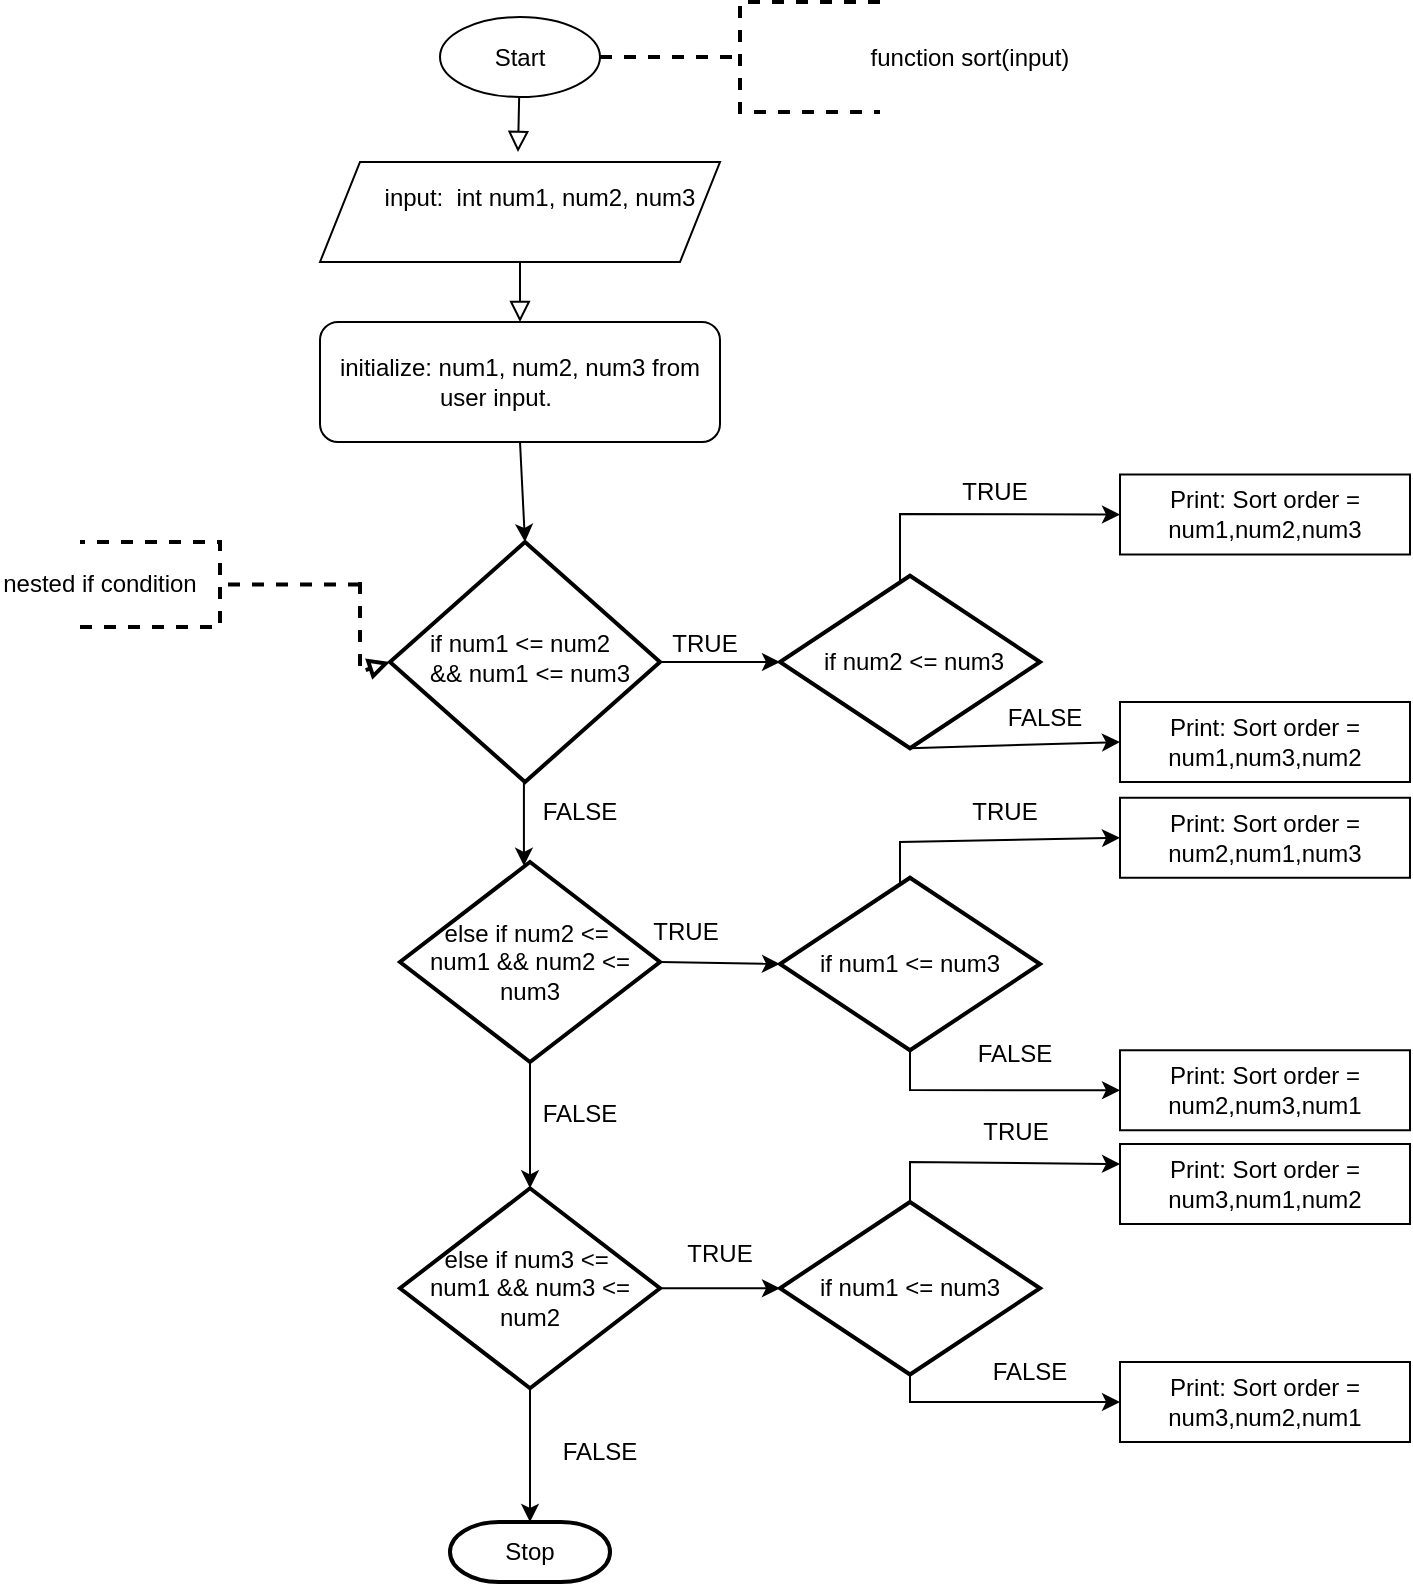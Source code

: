 <mxfile version="21.7.5" type="github">
  <diagram id="C5RBs43oDa-KdzZeNtuy" name="Page-1">
    <mxGraphModel dx="2150" dy="768" grid="1" gridSize="10" guides="1" tooltips="1" connect="1" arrows="1" fold="1" page="1" pageScale="1" pageWidth="827" pageHeight="1169" math="0" shadow="0">
      <root>
        <mxCell id="WIyWlLk6GJQsqaUBKTNV-0" />
        <mxCell id="WIyWlLk6GJQsqaUBKTNV-1" parent="WIyWlLk6GJQsqaUBKTNV-0" />
        <mxCell id="FnBJlrJILQ8-kHVbADTf-28" value="" style="rounded=0;html=1;jettySize=auto;orthogonalLoop=1;fontSize=11;endArrow=block;endFill=0;endSize=8;strokeWidth=1;shadow=0;labelBackgroundColor=none;entryX=0.59;entryY=-0.083;entryDx=0;entryDy=0;entryPerimeter=0;" edge="1" parent="WIyWlLk6GJQsqaUBKTNV-1" source="FnBJlrJILQ8-kHVbADTf-30">
          <mxGeometry relative="1" as="geometry">
            <mxPoint x="200" y="170" as="sourcePoint" />
            <mxPoint x="229" y="95.02" as="targetPoint" />
          </mxGeometry>
        </mxCell>
        <mxCell id="FnBJlrJILQ8-kHVbADTf-29" value="&lt;div align=&quot;left&quot;&gt;initialize: num1, num2, num3 from&lt;/div&gt;&lt;div align=&quot;left&quot;&gt;&amp;nbsp;&amp;nbsp;&amp;nbsp;&amp;nbsp;&amp;nbsp;&amp;nbsp;&amp;nbsp;&amp;nbsp;&amp;nbsp;&amp;nbsp;&amp;nbsp;&amp;nbsp;&amp;nbsp;&amp;nbsp; user input.&lt;br&gt;&lt;/div&gt;" style="rounded=1;whiteSpace=wrap;html=1;fontSize=12;glass=0;strokeWidth=1;shadow=0;" vertex="1" parent="WIyWlLk6GJQsqaUBKTNV-1">
          <mxGeometry x="130" y="180" width="200" height="60" as="geometry" />
        </mxCell>
        <mxCell id="FnBJlrJILQ8-kHVbADTf-30" value="" style="ellipse;whiteSpace=wrap;html=1;rotation=0;" vertex="1" parent="WIyWlLk6GJQsqaUBKTNV-1">
          <mxGeometry x="190" y="27.5" width="80" height="40" as="geometry" />
        </mxCell>
        <mxCell id="FnBJlrJILQ8-kHVbADTf-31" value="Start" style="text;html=1;strokeColor=none;fillColor=none;align=center;verticalAlign=middle;whiteSpace=wrap;rounded=0;" vertex="1" parent="WIyWlLk6GJQsqaUBKTNV-1">
          <mxGeometry x="200" y="32.5" width="60" height="30" as="geometry" />
        </mxCell>
        <mxCell id="FnBJlrJILQ8-kHVbADTf-32" value="" style="shape=parallelogram;perimeter=parallelogramPerimeter;whiteSpace=wrap;html=1;fixedSize=1;" vertex="1" parent="WIyWlLk6GJQsqaUBKTNV-1">
          <mxGeometry x="130" y="100" width="200" height="50" as="geometry" />
        </mxCell>
        <mxCell id="FnBJlrJILQ8-kHVbADTf-33" value="&lt;div&gt;input:&amp;nbsp; int num1, num2, num3 &amp;nbsp; &amp;nbsp; &amp;nbsp; &amp;nbsp;&amp;nbsp; &lt;br&gt;&lt;/div&gt;" style="text;html=1;strokeColor=none;fillColor=none;align=center;verticalAlign=middle;whiteSpace=wrap;rounded=0;" vertex="1" parent="WIyWlLk6GJQsqaUBKTNV-1">
          <mxGeometry x="160" y="110" width="160" height="30" as="geometry" />
        </mxCell>
        <mxCell id="FnBJlrJILQ8-kHVbADTf-34" value="" style="strokeWidth=2;html=1;shape=mxgraph.flowchart.annotation_2;align=left;labelPosition=right;pointerEvents=1;shadow=0;perimeterSpacing=0;strokeColor=default;dashed=1;" vertex="1" parent="WIyWlLk6GJQsqaUBKTNV-1">
          <mxGeometry x="270" y="20" width="140" height="55" as="geometry" />
        </mxCell>
        <mxCell id="FnBJlrJILQ8-kHVbADTf-35" value="function sort(input)" style="text;html=1;strokeColor=none;fillColor=none;align=center;verticalAlign=middle;whiteSpace=wrap;rounded=0;" vertex="1" parent="WIyWlLk6GJQsqaUBKTNV-1">
          <mxGeometry x="355" y="32.5" width="200" height="30" as="geometry" />
        </mxCell>
        <mxCell id="FnBJlrJILQ8-kHVbADTf-36" value="" style="edgeStyle=orthogonalEdgeStyle;rounded=0;orthogonalLoop=1;jettySize=auto;html=1;entryX=0.586;entryY=-0.089;entryDx=0;entryDy=0;entryPerimeter=0;" edge="1" parent="WIyWlLk6GJQsqaUBKTNV-1" source="FnBJlrJILQ8-kHVbADTf-37">
          <mxGeometry relative="1" as="geometry">
            <mxPoint x="231.96" y="451.885" as="targetPoint" />
          </mxGeometry>
        </mxCell>
        <mxCell id="FnBJlrJILQ8-kHVbADTf-37" value="" style="strokeWidth=2;html=1;shape=mxgraph.flowchart.decision;whiteSpace=wrap;" vertex="1" parent="WIyWlLk6GJQsqaUBKTNV-1">
          <mxGeometry x="165" y="290" width="135" height="120" as="geometry" />
        </mxCell>
        <mxCell id="FnBJlrJILQ8-kHVbADTf-38" value="if num1 &amp;lt;= num2 &amp;amp;&amp;amp; num1 &amp;lt;= num3" style="text;html=1;strokeColor=none;fillColor=none;align=left;verticalAlign=middle;whiteSpace=wrap;rounded=0;" vertex="1" parent="WIyWlLk6GJQsqaUBKTNV-1">
          <mxGeometry x="182.5" y="332.5" width="105" height="30" as="geometry" />
        </mxCell>
        <mxCell id="FnBJlrJILQ8-kHVbADTf-39" value="" style="strokeWidth=2;html=1;shape=mxgraph.flowchart.annotation_2;align=left;labelPosition=right;pointerEvents=1;shadow=0;perimeterSpacing=0;strokeColor=default;dashed=1;direction=west;" vertex="1" parent="WIyWlLk6GJQsqaUBKTNV-1">
          <mxGeometry x="10" y="290" width="140" height="42.5" as="geometry" />
        </mxCell>
        <mxCell id="FnBJlrJILQ8-kHVbADTf-40" value="nested if condition" style="text;html=1;strokeColor=none;fillColor=none;align=center;verticalAlign=middle;whiteSpace=wrap;rounded=0;" vertex="1" parent="WIyWlLk6GJQsqaUBKTNV-1">
          <mxGeometry x="-30" y="296.25" width="100" height="30" as="geometry" />
        </mxCell>
        <mxCell id="FnBJlrJILQ8-kHVbADTf-43" value="" style="endArrow=classic;html=1;rounded=0;exitX=1;exitY=0.5;exitDx=0;exitDy=0;exitPerimeter=0;entryX=0;entryY=0.5;entryDx=0;entryDy=0;entryPerimeter=0;" edge="1" parent="WIyWlLk6GJQsqaUBKTNV-1" source="FnBJlrJILQ8-kHVbADTf-37" target="FnBJlrJILQ8-kHVbADTf-57">
          <mxGeometry width="50" height="50" relative="1" as="geometry">
            <mxPoint x="250" y="430" as="sourcePoint" />
            <mxPoint x="350" y="300" as="targetPoint" />
          </mxGeometry>
        </mxCell>
        <mxCell id="FnBJlrJILQ8-kHVbADTf-44" value="" style="endArrow=classic;html=1;rounded=0;exitX=0.5;exitY=1;exitDx=0;exitDy=0;entryX=0.5;entryY=0;entryDx=0;entryDy=0;entryPerimeter=0;" edge="1" parent="WIyWlLk6GJQsqaUBKTNV-1" source="FnBJlrJILQ8-kHVbADTf-29" target="FnBJlrJILQ8-kHVbADTf-37">
          <mxGeometry width="50" height="50" relative="1" as="geometry">
            <mxPoint x="310" y="365" as="sourcePoint" />
            <mxPoint x="390" y="365" as="targetPoint" />
          </mxGeometry>
        </mxCell>
        <mxCell id="FnBJlrJILQ8-kHVbADTf-45" value="" style="rounded=0;html=1;jettySize=auto;orthogonalLoop=1;fontSize=11;endArrow=block;endFill=0;endSize=8;strokeWidth=1;shadow=0;labelBackgroundColor=none;entryX=0.5;entryY=0;entryDx=0;entryDy=0;exitX=0.5;exitY=1;exitDx=0;exitDy=0;" edge="1" parent="WIyWlLk6GJQsqaUBKTNV-1" source="FnBJlrJILQ8-kHVbADTf-32" target="FnBJlrJILQ8-kHVbADTf-29">
          <mxGeometry relative="1" as="geometry">
            <mxPoint x="240" y="77" as="sourcePoint" />
            <mxPoint x="239" y="105.02" as="targetPoint" />
          </mxGeometry>
        </mxCell>
        <mxCell id="FnBJlrJILQ8-kHVbADTf-48" value="TRUE" style="text;html=1;strokeColor=none;fillColor=none;align=center;verticalAlign=middle;whiteSpace=wrap;rounded=0;" vertex="1" parent="WIyWlLk6GJQsqaUBKTNV-1">
          <mxGeometry x="285" y="326.25" width="75" height="30" as="geometry" />
        </mxCell>
        <mxCell id="FnBJlrJILQ8-kHVbADTf-49" value="Stop" style="strokeWidth=2;html=1;shape=mxgraph.flowchart.terminator;whiteSpace=wrap;" vertex="1" parent="WIyWlLk6GJQsqaUBKTNV-1">
          <mxGeometry x="195" y="780" width="80" height="30" as="geometry" />
        </mxCell>
        <mxCell id="FnBJlrJILQ8-kHVbADTf-53" value="FALSE" style="text;html=1;strokeColor=none;fillColor=none;align=center;verticalAlign=middle;whiteSpace=wrap;rounded=0;" vertex="1" parent="WIyWlLk6GJQsqaUBKTNV-1">
          <mxGeometry x="240" y="410" width="40" height="30" as="geometry" />
        </mxCell>
        <mxCell id="FnBJlrJILQ8-kHVbADTf-54" value="" style="endArrow=block;html=1;rounded=0;entryX=0;entryY=0.5;entryDx=0;entryDy=0;entryPerimeter=0;endFill=0;dashed=1;jumpSize=6;strokeWidth=2;" edge="1" parent="WIyWlLk6GJQsqaUBKTNV-1" target="FnBJlrJILQ8-kHVbADTf-37">
          <mxGeometry width="50" height="50" relative="1" as="geometry">
            <mxPoint x="150" y="310" as="sourcePoint" />
            <mxPoint x="200" y="260" as="targetPoint" />
            <Array as="points">
              <mxPoint x="150" y="355" />
            </Array>
          </mxGeometry>
        </mxCell>
        <mxCell id="FnBJlrJILQ8-kHVbADTf-57" value="" style="strokeWidth=2;html=1;shape=mxgraph.flowchart.decision;whiteSpace=wrap;" vertex="1" parent="WIyWlLk6GJQsqaUBKTNV-1">
          <mxGeometry x="360" y="306.88" width="130" height="86.25" as="geometry" />
        </mxCell>
        <mxCell id="FnBJlrJILQ8-kHVbADTf-58" value="if num2 &amp;lt;= num3" style="text;html=1;strokeColor=none;fillColor=none;align=left;verticalAlign=middle;whiteSpace=wrap;rounded=0;" vertex="1" parent="WIyWlLk6GJQsqaUBKTNV-1">
          <mxGeometry x="380" y="335" width="100" height="30" as="geometry" />
        </mxCell>
        <mxCell id="FnBJlrJILQ8-kHVbADTf-60" value="Print: Sort order = num1,num2,num3" style="rounded=0;whiteSpace=wrap;html=1;" vertex="1" parent="WIyWlLk6GJQsqaUBKTNV-1">
          <mxGeometry x="530" y="256.25" width="145" height="40" as="geometry" />
        </mxCell>
        <mxCell id="FnBJlrJILQ8-kHVbADTf-61" value="Print: Sort order = num1,num3,num2" style="rounded=0;whiteSpace=wrap;html=1;" vertex="1" parent="WIyWlLk6GJQsqaUBKTNV-1">
          <mxGeometry x="530" y="370" width="145" height="40" as="geometry" />
        </mxCell>
        <mxCell id="FnBJlrJILQ8-kHVbADTf-62" value="" style="endArrow=classic;html=1;rounded=0;entryX=0;entryY=0.5;entryDx=0;entryDy=0;" edge="1" parent="WIyWlLk6GJQsqaUBKTNV-1" target="FnBJlrJILQ8-kHVbADTf-60">
          <mxGeometry width="50" height="50" relative="1" as="geometry">
            <mxPoint x="420" y="310" as="sourcePoint" />
            <mxPoint x="470" y="260" as="targetPoint" />
            <Array as="points">
              <mxPoint x="420" y="276" />
            </Array>
          </mxGeometry>
        </mxCell>
        <mxCell id="FnBJlrJILQ8-kHVbADTf-63" value="" style="endArrow=classic;html=1;rounded=0;exitX=0.5;exitY=1;exitDx=0;exitDy=0;exitPerimeter=0;entryX=0;entryY=0.5;entryDx=0;entryDy=0;" edge="1" parent="WIyWlLk6GJQsqaUBKTNV-1" source="FnBJlrJILQ8-kHVbADTf-57" target="FnBJlrJILQ8-kHVbADTf-61">
          <mxGeometry width="50" height="50" relative="1" as="geometry">
            <mxPoint x="450" y="440" as="sourcePoint" />
            <mxPoint x="500" y="390" as="targetPoint" />
            <Array as="points" />
          </mxGeometry>
        </mxCell>
        <mxCell id="FnBJlrJILQ8-kHVbADTf-64" value="TRUE" style="text;html=1;strokeColor=none;fillColor=none;align=center;verticalAlign=middle;whiteSpace=wrap;rounded=0;" vertex="1" parent="WIyWlLk6GJQsqaUBKTNV-1">
          <mxGeometry x="430" y="250" width="75" height="30" as="geometry" />
        </mxCell>
        <mxCell id="FnBJlrJILQ8-kHVbADTf-66" value="FALSE" style="text;html=1;strokeColor=none;fillColor=none;align=center;verticalAlign=middle;whiteSpace=wrap;rounded=0;" vertex="1" parent="WIyWlLk6GJQsqaUBKTNV-1">
          <mxGeometry x="455" y="362.5" width="75" height="30" as="geometry" />
        </mxCell>
        <mxCell id="FnBJlrJILQ8-kHVbADTf-68" value="" style="endArrow=classic;html=1;rounded=0;exitX=0.598;exitY=0.952;exitDx=0;exitDy=0;exitPerimeter=0;entryX=0.5;entryY=0;entryDx=0;entryDy=0;" edge="1" parent="WIyWlLk6GJQsqaUBKTNV-1" target="FnBJlrJILQ8-kHVbADTf-67">
          <mxGeometry width="50" height="50" relative="1" as="geometry">
            <mxPoint x="233.28" y="488.32" as="sourcePoint" />
            <mxPoint x="235" y="550" as="targetPoint" />
          </mxGeometry>
        </mxCell>
        <mxCell id="FnBJlrJILQ8-kHVbADTf-67" value="&lt;div&gt;else if num2 &amp;lt;=&amp;nbsp;&lt;/div&gt;&lt;div&gt;num1 &amp;amp;&amp;amp; num2 &amp;lt;= num3&lt;/div&gt;" style="strokeWidth=2;html=1;shape=mxgraph.flowchart.decision;whiteSpace=wrap;" vertex="1" parent="WIyWlLk6GJQsqaUBKTNV-1">
          <mxGeometry x="170" y="450" width="130" height="100" as="geometry" />
        </mxCell>
        <mxCell id="FnBJlrJILQ8-kHVbADTf-69" value="if num1 &amp;lt;= num3" style="strokeWidth=2;html=1;shape=mxgraph.flowchart.decision;whiteSpace=wrap;" vertex="1" parent="WIyWlLk6GJQsqaUBKTNV-1">
          <mxGeometry x="360" y="457.88" width="130" height="86.25" as="geometry" />
        </mxCell>
        <mxCell id="FnBJlrJILQ8-kHVbADTf-70" value="Print: Sort order = num2,num1,num3" style="rounded=0;whiteSpace=wrap;html=1;" vertex="1" parent="WIyWlLk6GJQsqaUBKTNV-1">
          <mxGeometry x="530" y="417.88" width="145" height="40" as="geometry" />
        </mxCell>
        <mxCell id="FnBJlrJILQ8-kHVbADTf-71" value="TRUE" style="text;html=1;strokeColor=none;fillColor=none;align=center;verticalAlign=middle;whiteSpace=wrap;rounded=0;" vertex="1" parent="WIyWlLk6GJQsqaUBKTNV-1">
          <mxGeometry x="440" y="410" width="65" height="30" as="geometry" />
        </mxCell>
        <mxCell id="FnBJlrJILQ8-kHVbADTf-72" value="" style="endArrow=classic;html=1;rounded=0;entryX=0;entryY=0.5;entryDx=0;entryDy=0;" edge="1" target="FnBJlrJILQ8-kHVbADTf-70" parent="WIyWlLk6GJQsqaUBKTNV-1">
          <mxGeometry width="50" height="50" relative="1" as="geometry">
            <mxPoint x="420" y="461" as="sourcePoint" />
            <mxPoint x="470" y="411" as="targetPoint" />
            <Array as="points">
              <mxPoint x="420" y="440" />
            </Array>
          </mxGeometry>
        </mxCell>
        <mxCell id="FnBJlrJILQ8-kHVbADTf-73" value="Print: Sort order = num2,num3,num1" style="rounded=0;whiteSpace=wrap;html=1;" vertex="1" parent="WIyWlLk6GJQsqaUBKTNV-1">
          <mxGeometry x="530" y="544.13" width="145" height="40" as="geometry" />
        </mxCell>
        <mxCell id="FnBJlrJILQ8-kHVbADTf-74" value="FALSE" style="text;html=1;strokeColor=none;fillColor=none;align=center;verticalAlign=middle;whiteSpace=wrap;rounded=0;" vertex="1" parent="WIyWlLk6GJQsqaUBKTNV-1">
          <mxGeometry x="440" y="531" width="75" height="30" as="geometry" />
        </mxCell>
        <mxCell id="FnBJlrJILQ8-kHVbADTf-75" value="" style="endArrow=classic;html=1;rounded=0;exitX=0.5;exitY=1;exitDx=0;exitDy=0;exitPerimeter=0;entryX=0;entryY=0.5;entryDx=0;entryDy=0;" edge="1" source="FnBJlrJILQ8-kHVbADTf-69" target="FnBJlrJILQ8-kHVbADTf-73" parent="WIyWlLk6GJQsqaUBKTNV-1">
          <mxGeometry width="50" height="50" relative="1" as="geometry">
            <mxPoint x="450" y="591" as="sourcePoint" />
            <mxPoint x="500" y="541" as="targetPoint" />
            <Array as="points">
              <mxPoint x="425" y="564" />
            </Array>
          </mxGeometry>
        </mxCell>
        <mxCell id="FnBJlrJILQ8-kHVbADTf-77" value="" style="endArrow=classic;html=1;rounded=0;exitX=1;exitY=0.5;exitDx=0;exitDy=0;exitPerimeter=0;entryX=0;entryY=0.5;entryDx=0;entryDy=0;entryPerimeter=0;" edge="1" parent="WIyWlLk6GJQsqaUBKTNV-1" source="FnBJlrJILQ8-kHVbADTf-67" target="FnBJlrJILQ8-kHVbADTf-69">
          <mxGeometry width="50" height="50" relative="1" as="geometry">
            <mxPoint x="290" y="550" as="sourcePoint" />
            <mxPoint x="340" y="500" as="targetPoint" />
          </mxGeometry>
        </mxCell>
        <mxCell id="FnBJlrJILQ8-kHVbADTf-78" value="&lt;div&gt;else if num3 &amp;lt;=&amp;nbsp;&lt;/div&gt;&lt;div&gt;num1 &amp;amp;&amp;amp; num3 &amp;lt;= num2&lt;/div&gt;" style="strokeWidth=2;html=1;shape=mxgraph.flowchart.decision;whiteSpace=wrap;" vertex="1" parent="WIyWlLk6GJQsqaUBKTNV-1">
          <mxGeometry x="170" y="613.13" width="130" height="100" as="geometry" />
        </mxCell>
        <mxCell id="FnBJlrJILQ8-kHVbADTf-79" value="if num1 &amp;lt;= num3" style="strokeWidth=2;html=1;shape=mxgraph.flowchart.decision;whiteSpace=wrap;" vertex="1" parent="WIyWlLk6GJQsqaUBKTNV-1">
          <mxGeometry x="360" y="620" width="130" height="86.25" as="geometry" />
        </mxCell>
        <mxCell id="FnBJlrJILQ8-kHVbADTf-80" value="" style="endArrow=classic;html=1;rounded=0;exitX=0.5;exitY=1;exitDx=0;exitDy=0;exitPerimeter=0;entryX=0.5;entryY=0;entryDx=0;entryDy=0;entryPerimeter=0;" edge="1" parent="WIyWlLk6GJQsqaUBKTNV-1" source="FnBJlrJILQ8-kHVbADTf-67" target="FnBJlrJILQ8-kHVbADTf-78">
          <mxGeometry width="50" height="50" relative="1" as="geometry">
            <mxPoint x="250" y="590" as="sourcePoint" />
            <mxPoint x="300" y="540" as="targetPoint" />
          </mxGeometry>
        </mxCell>
        <mxCell id="FnBJlrJILQ8-kHVbADTf-81" value="TRUE" style="text;html=1;strokeColor=none;fillColor=none;align=center;verticalAlign=middle;whiteSpace=wrap;rounded=0;" vertex="1" parent="WIyWlLk6GJQsqaUBKTNV-1">
          <mxGeometry x="287.5" y="470" width="50" height="30" as="geometry" />
        </mxCell>
        <mxCell id="FnBJlrJILQ8-kHVbADTf-83" value="FALSE" style="text;html=1;strokeColor=none;fillColor=none;align=center;verticalAlign=middle;whiteSpace=wrap;rounded=0;" vertex="1" parent="WIyWlLk6GJQsqaUBKTNV-1">
          <mxGeometry x="240" y="561" width="40" height="30" as="geometry" />
        </mxCell>
        <mxCell id="FnBJlrJILQ8-kHVbADTf-84" value="Print: Sort order = num3,num2,num1" style="rounded=0;whiteSpace=wrap;html=1;" vertex="1" parent="WIyWlLk6GJQsqaUBKTNV-1">
          <mxGeometry x="530" y="700" width="145" height="40" as="geometry" />
        </mxCell>
        <mxCell id="FnBJlrJILQ8-kHVbADTf-86" value="" style="endArrow=classic;html=1;rounded=0;exitX=0.5;exitY=0;exitDx=0;exitDy=0;exitPerimeter=0;entryX=0;entryY=0.25;entryDx=0;entryDy=0;" edge="1" parent="WIyWlLk6GJQsqaUBKTNV-1" source="FnBJlrJILQ8-kHVbADTf-79" target="FnBJlrJILQ8-kHVbADTf-87">
          <mxGeometry width="50" height="50" relative="1" as="geometry">
            <mxPoint x="450" y="620" as="sourcePoint" />
            <mxPoint x="500" y="570" as="targetPoint" />
            <Array as="points">
              <mxPoint x="425" y="600" />
            </Array>
          </mxGeometry>
        </mxCell>
        <mxCell id="FnBJlrJILQ8-kHVbADTf-87" value="Print: Sort order = num3,num1,num2" style="rounded=0;whiteSpace=wrap;html=1;" vertex="1" parent="WIyWlLk6GJQsqaUBKTNV-1">
          <mxGeometry x="530" y="591" width="145" height="40" as="geometry" />
        </mxCell>
        <mxCell id="FnBJlrJILQ8-kHVbADTf-88" value="" style="endArrow=classic;html=1;rounded=0;entryX=0;entryY=0.5;entryDx=0;entryDy=0;exitX=0.5;exitY=1;exitDx=0;exitDy=0;exitPerimeter=0;" edge="1" parent="WIyWlLk6GJQsqaUBKTNV-1" source="FnBJlrJILQ8-kHVbADTf-79" target="FnBJlrJILQ8-kHVbADTf-84">
          <mxGeometry width="50" height="50" relative="1" as="geometry">
            <mxPoint x="430" y="770" as="sourcePoint" />
            <mxPoint x="480" y="720" as="targetPoint" />
            <Array as="points">
              <mxPoint x="425" y="720" />
            </Array>
          </mxGeometry>
        </mxCell>
        <mxCell id="FnBJlrJILQ8-kHVbADTf-89" value="" style="endArrow=classic;html=1;rounded=0;exitX=1;exitY=0.5;exitDx=0;exitDy=0;exitPerimeter=0;entryX=0;entryY=0.5;entryDx=0;entryDy=0;entryPerimeter=0;" edge="1" parent="WIyWlLk6GJQsqaUBKTNV-1" source="FnBJlrJILQ8-kHVbADTf-78" target="FnBJlrJILQ8-kHVbADTf-79">
          <mxGeometry width="50" height="50" relative="1" as="geometry">
            <mxPoint x="310" y="641" as="sourcePoint" />
            <mxPoint x="360" y="591" as="targetPoint" />
          </mxGeometry>
        </mxCell>
        <mxCell id="FnBJlrJILQ8-kHVbADTf-90" value="TRUE" style="text;html=1;strokeColor=none;fillColor=none;align=center;verticalAlign=middle;whiteSpace=wrap;rounded=0;" vertex="1" parent="WIyWlLk6GJQsqaUBKTNV-1">
          <mxGeometry x="457.5" y="570" width="40" height="30" as="geometry" />
        </mxCell>
        <mxCell id="FnBJlrJILQ8-kHVbADTf-92" value="FALSE" style="text;html=1;strokeColor=none;fillColor=none;align=center;verticalAlign=middle;whiteSpace=wrap;rounded=0;" vertex="1" parent="WIyWlLk6GJQsqaUBKTNV-1">
          <mxGeometry x="465" y="690" width="40" height="30" as="geometry" />
        </mxCell>
        <mxCell id="FnBJlrJILQ8-kHVbADTf-93" value="" style="endArrow=classic;html=1;rounded=0;exitX=0.5;exitY=1;exitDx=0;exitDy=0;exitPerimeter=0;entryX=0.5;entryY=0;entryDx=0;entryDy=0;entryPerimeter=0;" edge="1" parent="WIyWlLk6GJQsqaUBKTNV-1" source="FnBJlrJILQ8-kHVbADTf-78" target="FnBJlrJILQ8-kHVbADTf-49">
          <mxGeometry width="50" height="50" relative="1" as="geometry">
            <mxPoint x="280" y="770" as="sourcePoint" />
            <mxPoint x="330" y="720" as="targetPoint" />
          </mxGeometry>
        </mxCell>
        <mxCell id="FnBJlrJILQ8-kHVbADTf-94" value="TRUE" style="text;html=1;strokeColor=none;fillColor=none;align=center;verticalAlign=middle;whiteSpace=wrap;rounded=0;" vertex="1" parent="WIyWlLk6GJQsqaUBKTNV-1">
          <mxGeometry x="300" y="631" width="60" height="30" as="geometry" />
        </mxCell>
        <mxCell id="FnBJlrJILQ8-kHVbADTf-95" value="FALSE" style="text;html=1;strokeColor=none;fillColor=none;align=center;verticalAlign=middle;whiteSpace=wrap;rounded=0;" vertex="1" parent="WIyWlLk6GJQsqaUBKTNV-1">
          <mxGeometry x="240" y="730" width="60" height="30" as="geometry" />
        </mxCell>
      </root>
    </mxGraphModel>
  </diagram>
</mxfile>
